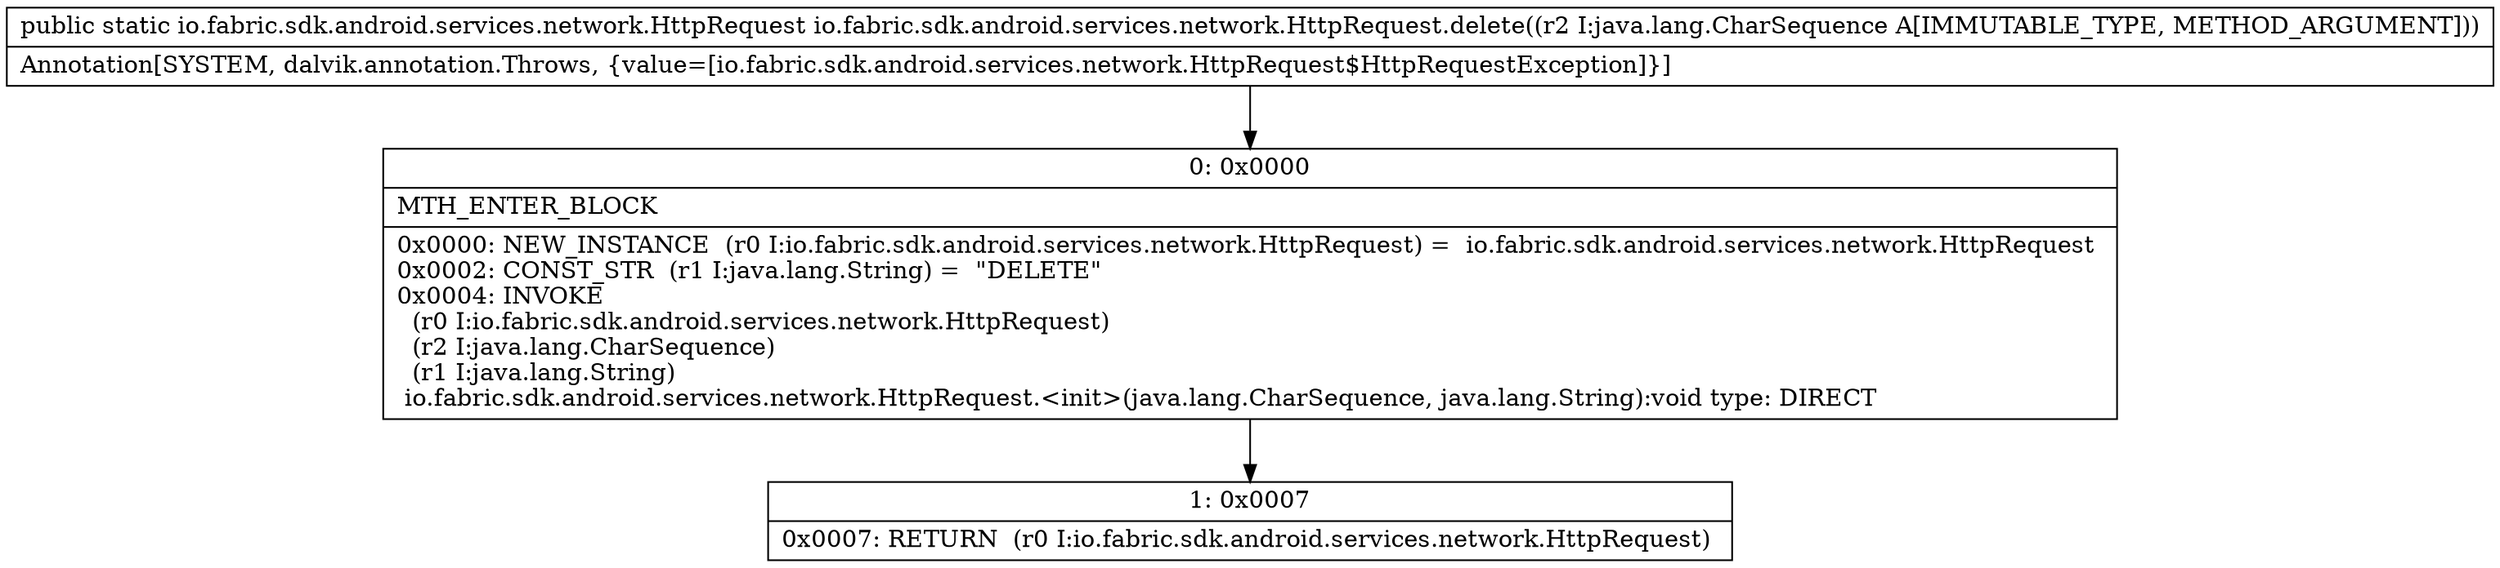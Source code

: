 digraph "CFG forio.fabric.sdk.android.services.network.HttpRequest.delete(Ljava\/lang\/CharSequence;)Lio\/fabric\/sdk\/android\/services\/network\/HttpRequest;" {
Node_0 [shape=record,label="{0\:\ 0x0000|MTH_ENTER_BLOCK\l|0x0000: NEW_INSTANCE  (r0 I:io.fabric.sdk.android.services.network.HttpRequest) =  io.fabric.sdk.android.services.network.HttpRequest \l0x0002: CONST_STR  (r1 I:java.lang.String) =  \"DELETE\" \l0x0004: INVOKE  \l  (r0 I:io.fabric.sdk.android.services.network.HttpRequest)\l  (r2 I:java.lang.CharSequence)\l  (r1 I:java.lang.String)\l io.fabric.sdk.android.services.network.HttpRequest.\<init\>(java.lang.CharSequence, java.lang.String):void type: DIRECT \l}"];
Node_1 [shape=record,label="{1\:\ 0x0007|0x0007: RETURN  (r0 I:io.fabric.sdk.android.services.network.HttpRequest) \l}"];
MethodNode[shape=record,label="{public static io.fabric.sdk.android.services.network.HttpRequest io.fabric.sdk.android.services.network.HttpRequest.delete((r2 I:java.lang.CharSequence A[IMMUTABLE_TYPE, METHOD_ARGUMENT]))  | Annotation[SYSTEM, dalvik.annotation.Throws, \{value=[io.fabric.sdk.android.services.network.HttpRequest$HttpRequestException]\}]\l}"];
MethodNode -> Node_0;
Node_0 -> Node_1;
}

